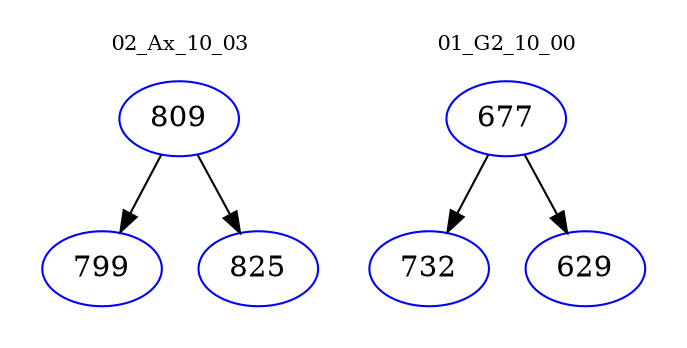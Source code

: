 digraph{
subgraph cluster_0 {
color = white
label = "02_Ax_10_03";
fontsize=10;
T0_809 [label="809", color="blue"]
T0_809 -> T0_799 [color="black"]
T0_799 [label="799", color="blue"]
T0_809 -> T0_825 [color="black"]
T0_825 [label="825", color="blue"]
}
subgraph cluster_1 {
color = white
label = "01_G2_10_00";
fontsize=10;
T1_677 [label="677", color="blue"]
T1_677 -> T1_732 [color="black"]
T1_732 [label="732", color="blue"]
T1_677 -> T1_629 [color="black"]
T1_629 [label="629", color="blue"]
}
}
